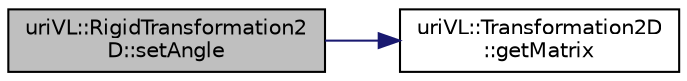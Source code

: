 digraph "uriVL::RigidTransformation2D::setAngle"
{
  edge [fontname="Helvetica",fontsize="10",labelfontname="Helvetica",labelfontsize="10"];
  node [fontname="Helvetica",fontsize="10",shape=record];
  rankdir="LR";
  Node1 [label="uriVL::RigidTransformation2\lD::setAngle",height=0.2,width=0.4,color="black", fillcolor="grey75", style="filled", fontcolor="black"];
  Node1 -> Node2 [color="midnightblue",fontsize="10",style="solid",fontname="Helvetica"];
  Node2 [label="uriVL::Transformation2D\l::getMatrix",height=0.2,width=0.4,color="black", fillcolor="white", style="filled",URL="$classuriVL_1_1Transformation2D.html#aa6f3c3b2a82aa4788d442c5d922573b8",tooltip="Returns a read-only pointer to the transformation&#39;s matrix data. "];
}
